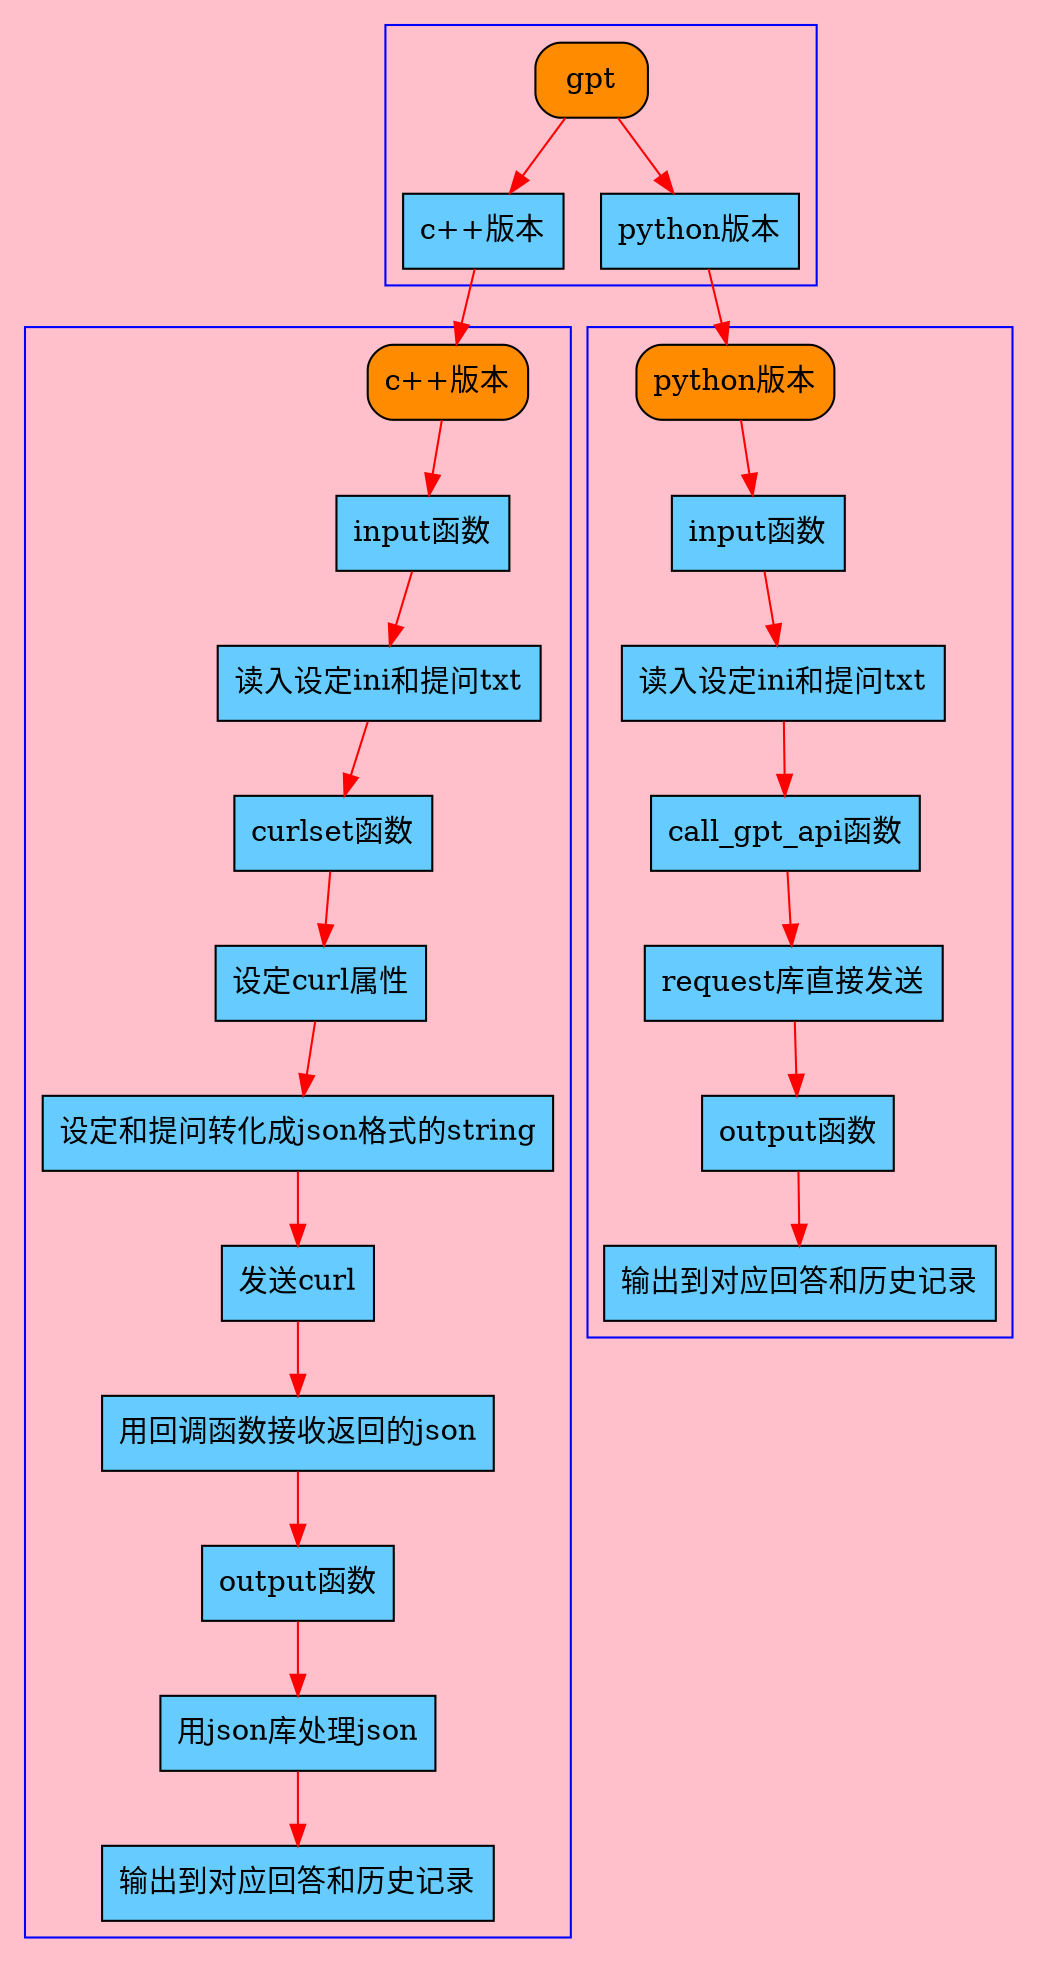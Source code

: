 digraph Example{
graph [bgcolor="pink"]
subgraph cluster_1{
	color="blue"
	1 3 5
}
subgraph cluster_2{
	color="blue"
	2 6 8 10 12 14 16 18 20 22 24
}
subgraph cluster_4{
	color="blue"
	4 26 27 28 30 32 33
}
1 [label="gpt",shape="Mrecord",style="filled",fillcolor="#FF8C00"]
1 -> {5,3}[style="solid",color="red"]
5 -> {4}[style="solid",color="red"]
3 -> {2}[style="solid",color="red"]
4 -> {26}[style="solid",color="red"]
2 -> {6}[style="solid",color="red"]
26 -> {27}[style="solid",color="red"]
6 -> {8}[style="solid",color="red"]
27 -> {28}[style="solid",color="red"]
8 -> {10}[style="solid",color="red"]
28 -> {30}[style="solid",color="red"]
10 -> {12}[style="solid",color="red"]
30 -> {32}[style="solid",color="red"]
12 -> {14}[style="solid",color="red"]
32 -> {33}[style="solid",color="red"]
14 -> {16}[style="solid",color="red"]
16 -> {18}[style="solid",color="red"]
18 -> {20}[style="solid",color="red"]
20 -> {22}[style="solid",color="red"]
22 -> {24}[style="solid",color="red"]
2 [label="c++版本",shape="Mrecord",style="filled",fillcolor="#FF8C00"]
3 [label="c++版本",shape="box",style="filled",fillcolor="#66CCff"]
4 [label="python版本",shape="Mrecord",style="filled",fillcolor="#FF8C00"]
5 [label="python版本",shape="box",style="filled",fillcolor="#66CCff"]
6 [label="input函数",shape="box",style="filled",fillcolor="#66CCff"]
8 [label="读入设定ini和提问txt",shape="box",style="filled",fillcolor="#66CCff"]
10 [label="curlset函数",shape="box",style="filled",fillcolor="#66CCff"]
12 [label="设定curl属性",shape="box",style="filled",fillcolor="#66CCff"]
14 [label="设定和提问转化成json格式的string",shape="box",style="filled",fillcolor="#66CCff"]
16 [label="发送curl",shape="box",style="filled",fillcolor="#66CCff"]
18 [label="用回调函数接收返回的json",shape="box",style="filled",fillcolor="#66CCff"]
20 [label="output函数",shape="box",style="filled",fillcolor="#66CCff"]
22 [label="用json库处理json",shape="box",style="filled",fillcolor="#66CCff"]
24 [label="输出到对应回答和历史记录",shape="box",style="filled",fillcolor="#66CCff"]
26 [label="input函数",shape="box",style="filled",fillcolor="#66CCff"]
27 [label="读入设定ini和提问txt",shape="box",style="filled",fillcolor="#66CCff"]
28 [label="call_gpt_api函数",shape="box",style="filled",fillcolor="#66CCff"]
30 [label="request库直接发送",shape="box",style="filled",fillcolor="#66CCff"]
32 [label="output函数",shape="box",style="filled",fillcolor="#66CCff"]
33 [label="输出到对应回答和历史记录",shape="box",style="filled",fillcolor="#66CCff"]
}